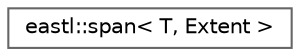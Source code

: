 digraph "类继承关系图"
{
 // LATEX_PDF_SIZE
  bgcolor="transparent";
  edge [fontname=Helvetica,fontsize=10,labelfontname=Helvetica,labelfontsize=10];
  node [fontname=Helvetica,fontsize=10,shape=box,height=0.2,width=0.4];
  rankdir="LR";
  Node0 [id="Node000000",label="eastl::span\< T, Extent \>",height=0.2,width=0.4,color="grey40", fillcolor="white", style="filled",URL="$classeastl_1_1span.html",tooltip=" "];
}

